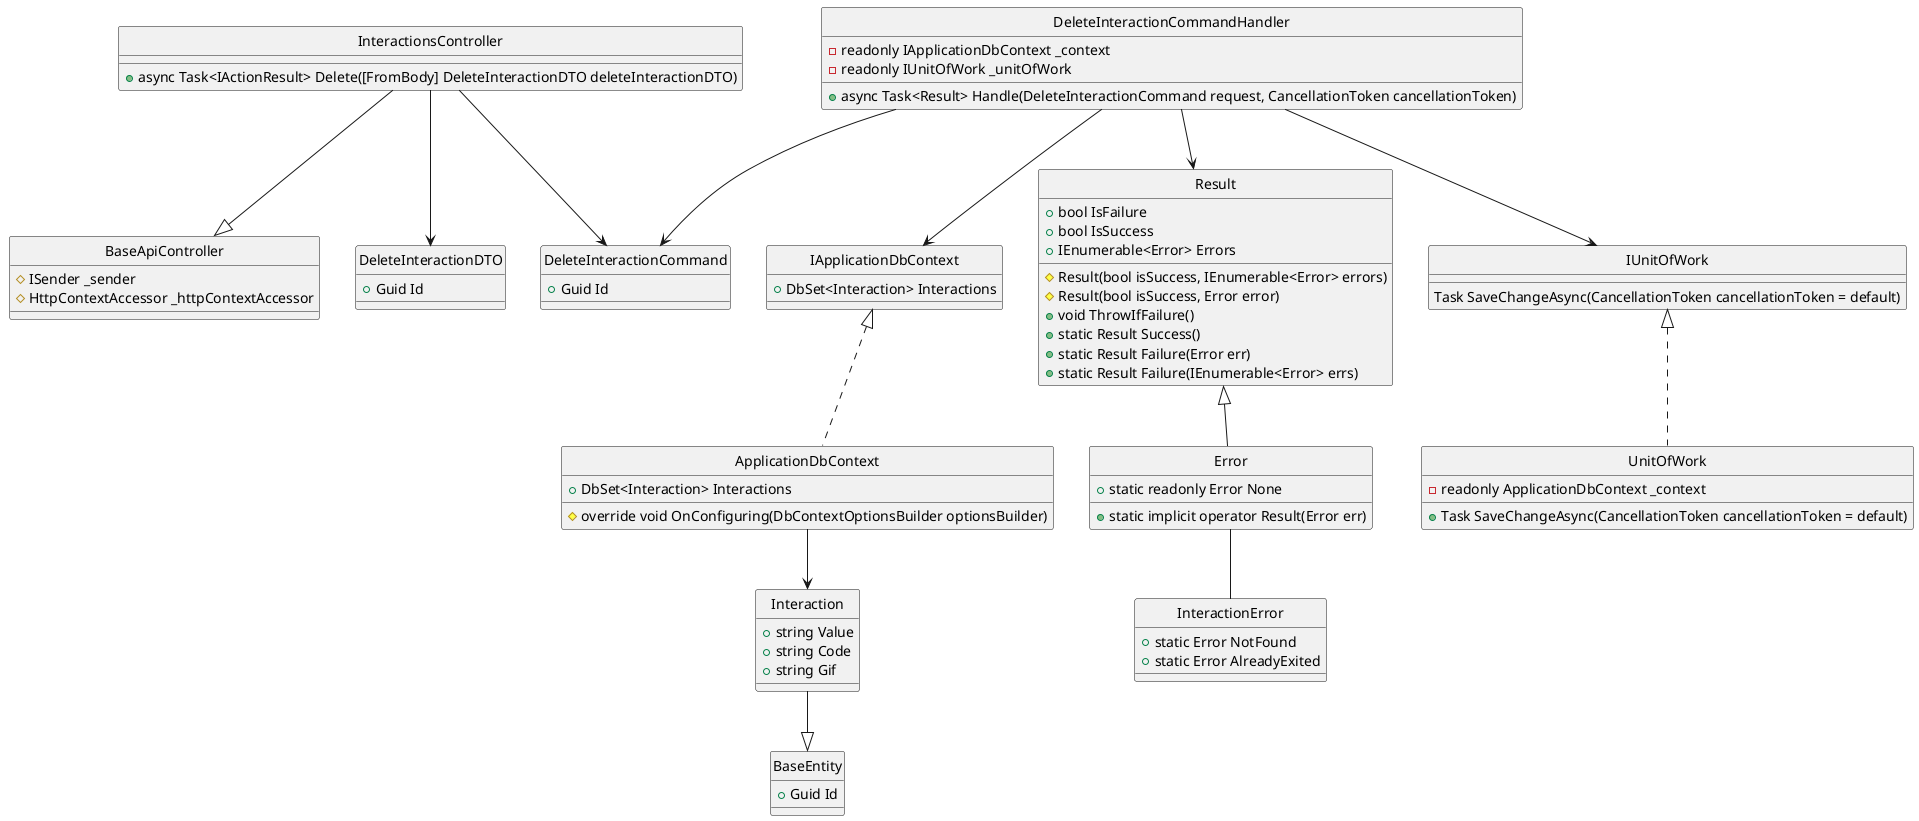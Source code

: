 @startuml 
hide circle

class BaseApiController {
    #ISender _sender
    #HttpContextAccessor _httpContextAccessor
}

class InteractionsController {
    +async Task<IActionResult> Delete([FromBody] DeleteInteractionDTO deleteInteractionDTO)
}

class DeleteInteractionCommand {
    +Guid Id
}

class DeleteInteractionCommandHandler {
    -readonly IApplicationDbContext _context
    -readonly IUnitOfWork _unitOfWork
    +async Task<Result> Handle(DeleteInteractionCommand request, CancellationToken cancellationToken)
}

class IApplicationDbContext {
    +DbSet<Interaction> Interactions
}

class ApplicationDbContext {
    +DbSet<Interaction> Interactions
    #override void OnConfiguring(DbContextOptionsBuilder optionsBuilder)
}

class Result {
    +bool IsFailure
    +bool IsSuccess
    +IEnumerable<Error> Errors
    #Result(bool isSuccess, IEnumerable<Error> errors)
    #Result(bool isSuccess, Error error)
    +void ThrowIfFailure()
    +static Result Success()
    +static Result Failure(Error err)
    +static Result Failure(IEnumerable<Error> errs)
}

class Error {
    +static readonly Error None
    +static implicit operator Result(Error err)
}

class IUnitOfWork {
    Task SaveChangeAsync(CancellationToken cancellationToken = default)
}

class UnitOfWork {
    -readonly ApplicationDbContext _context
    +Task SaveChangeAsync(CancellationToken cancellationToken = default)
}

class InteractionError {
    +static Error NotFound
    +static Error AlreadyExited
}

class DeleteInteractionDTO {
    +Guid Id
}

class BaseEntity {
    +Guid Id
}

class Interaction {
    +string Value
    +string Code
    +string Gif
}

InteractionsController --|> BaseApiController
InteractionsController --> DeleteInteractionCommand
InteractionsController --> DeleteInteractionDTO
DeleteInteractionCommandHandler --> DeleteInteractionCommand
DeleteInteractionCommandHandler --> Result
DeleteInteractionCommandHandler --> IUnitOfWork
DeleteInteractionCommandHandler --> IApplicationDbContext
IUnitOfWork <|.. UnitOfWork
IApplicationDbContext <|.. ApplicationDbContext
Result <|-- Error
Error -- InteractionError
ApplicationDbContext --> Interaction
Interaction --|> BaseEntity
@enduml